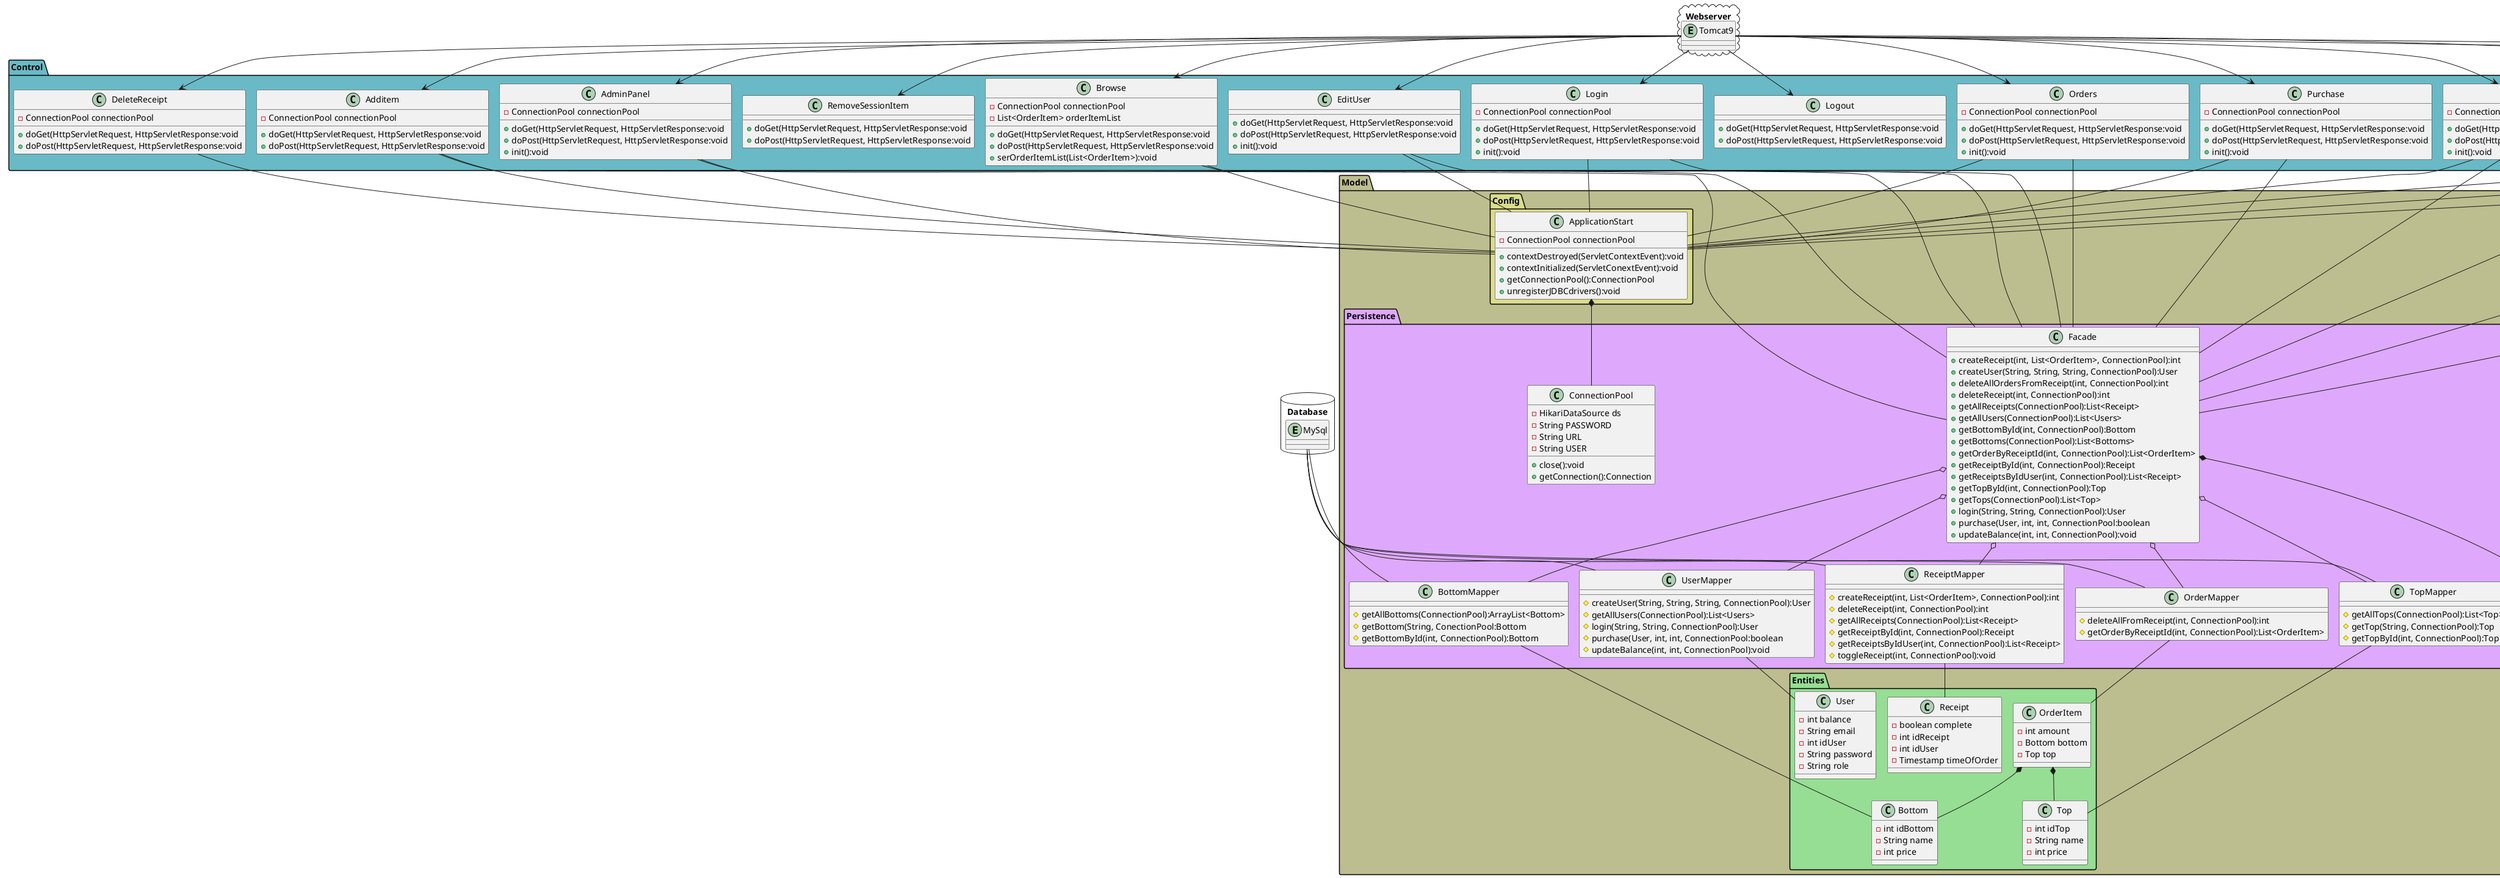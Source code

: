@startuml
'https://plantumautonumber
!pragma layout smetana

package "Control" #69bac6
{
     class Additem
     {
        +doGet(HttpServletRequest, HttpServletResponse:void
        +doPost(HttpServletRequest, HttpServletResponse:void
        - ConnectionPool connectionPool
     }
      class AdminPanel
      {
        +doGet(HttpServletRequest, HttpServletResponse:void
        +doPost(HttpServletRequest, HttpServletResponse:void
        +init():void
        - ConnectionPool connectionPool
      }
      class Browse
      {
        +doGet(HttpServletRequest, HttpServletResponse:void
        +doPost(HttpServletRequest, HttpServletResponse:void
        +serOrderItemList(List<OrderItem>):void
         - ConnectionPool connectionPool
         - List<OrderItem> orderItemList
      }
      class DeleteReceipt
      {
        +doGet(HttpServletRequest, HttpServletResponse:void
        +doPost(HttpServletRequest, HttpServletResponse:void
        - ConnectionPool connectionPool
      }

      class EditUser
      {
        +doGet(HttpServletRequest, HttpServletResponse:void
        +doPost(HttpServletRequest, HttpServletResponse:void
        +init():void

      }
      class Login
      {
        +doGet(HttpServletRequest, HttpServletResponse:void
        +doPost(HttpServletRequest, HttpServletResponse:void
        +init():void
        - ConnectionPool connectionPool
      }
      class Logout
      {
        +doGet(HttpServletRequest, HttpServletResponse:void
        +doPost(HttpServletRequest, HttpServletResponse:void
      }
      class Orders
      {
        +doGet(HttpServletRequest, HttpServletResponse:void
        +doPost(HttpServletRequest, HttpServletResponse:void
        +init():void
        - ConnectionPool connectionPool
      }
      class Purchase
      {
        +doGet(HttpServletRequest, HttpServletResponse:void
        +doPost(HttpServletRequest, HttpServletResponse:void
        +init():void
        - ConnectionPool connectionPool
      }
      class Receipts
      {
        +doGet(HttpServletRequest, HttpServletResponse:void
        +doPost(HttpServletRequest, HttpServletResponse:void
        +init():void
        - ConnectionPool connectionPool
      }
      class RemoveSessionItem
      {
        +doGet(HttpServletRequest, HttpServletResponse:void
        +doPost(HttpServletRequest, HttpServletResponse:void
      }
      class Savereceipt
      {
        +doGet(HttpServletRequest, HttpServletResponse:void
        +doPost(HttpServletRequest, HttpServletResponse:void
        - ConnectionPool connectionPool
      }
      class SignUp
      {
        +doGet(HttpServletRequest, HttpServletResponse:void
        +doPost(HttpServletRequest, HttpServletResponse:void
        + init():void
        - ConnectionPool connectionPool
      }
      class Userpage
      {
        +doGet(HttpServletRequest, HttpServletResponse:void
        +doPost(HttpServletRequest, HttpServletResponse:void
        - ConnectionPool connectionPool
      }
}
package "Model" #bdbe8f
{
    package "Entities" #96de93
    {
       class Bottom
       {
         - int idBottom
         - String name
         - int price
       }
       class OrderItem
       {
         - int amount
         - Bottom bottom
         - Top top
       }
       class Receipt
       {
         - boolean complete
         - int idReceipt
         - int idUser
         - Timestamp timeOfOrder
       }
       class Top
       {
         - int idTop
         - String name
         - int price
       }
       class User
       {
         - int balance
         - String email
         - int idUser
         - String password
         - String role
       }
    }

    package "Config" #dadc8d
    {
        class ApplicationStart
        {
            + contextDestroyed(ServletContextEvent):void
            + contextInitialized(ServletConextEvent):void
            + getConnectionPool():ConnectionPool
            + unregisterJDBCdrivers():void
            - ConnectionPool connectionPool

        }
    }

    package "Exceptions" #683636
    {
        Exception DatabaseException
    }

     package "Persistence" #dea9fc
    {
        class BottomMapper
        {
            # getAllBottoms(ConnectionPool):ArrayList<Bottom>
            # getBottom(String, ConectionPool:Bottom
            # getBottomById(int, ConnectionPool):Bottom
        }
        class ConnectionPool
        {
            + close():void
            + getConnection():Connection
            - HikariDataSource ds
            - String PASSWORD
            - String URL
            - String USER
        }
        class Facade
        {
            + createReceipt(int, List<OrderItem>, ConnectionPool):int
            + createUser(String, String, String, ConnectionPool):User
            + deleteAllOrdersFromReceipt(int, ConnectionPool):int
            + deleteReceipt(int, ConnectionPool):int
            + getAllReceipts(ConnectionPool):List<Receipt>
            + getAllUsers(ConnectionPool):List<Users>
            + getBottomById(int, ConnectionPool):Bottom
            + getBottoms(ConnectionPool):List<Bottoms>
            + getOrderByReceiptId(int, ConnectionPool):List<OrderItem>
            + getReceiptById(int, ConnectionPool):Receipt
            + getReceiptsByIdUser(int, ConnectionPool):List<Receipt>
            + getTopById(int, ConnectionPool):Top
            + getTops(ConnectionPool):List<Top>
            + login(String, String, ConnectionPool):User
            + purchase(User, int, int, ConnectionPool:boolean
            + updateBalance(int, int, ConnectionPool):void
        }
        class OrderMapper
        {
            # deleteAllFromReceipt(int, ConnectionPool):int
            # getOrderByReceiptId(int, ConnectionPool):List<OrderItem>
        }
        class ReceiptMapper
        {
            # createReceipt(int, List<OrderItem>, ConnectionPool):int
            # deleteReceipt(int, ConnectionPool):int
            # getAllReceipts(ConnectionPool):List<Receipt>
            # getReceiptById(int, ConnectionPool):Receipt
            # getReceiptsByIdUser(int, ConnectionPool):List<Receipt>
            # toggleReceipt(int, ConnectionPool):void
        }
        class TopMapper
        {
            # getAllTops(ConnectionPool):List<Top>
            # getTop(String, ConnectionPool):Top
            # getTopById(int, ConnectionPool):Top
        }
        class UserMapper
        {
            # createUser(String, String, String, ConnectionPool):User
            # getAllUsers(ConnectionPool):List<Users>
            # login(String, String, ConnectionPool):User
            # purchase(User, int, int, ConnectionPool:boolean
            # updateBalance(int, int, ConnectionPool):void
        }
    }
}

package Database <<Database>>
{
   entity MySql
}

package Webserver <<Cloud>>
{
  entity Tomcat9
}

   ApplicationStart *-- ConnectionPool
   EditUser -- ApplicationStart
   Login -- ApplicationStart
   Additem -- ApplicationStart
   AdminPanel -- ApplicationStart
   Browse -- ApplicationStart
   Orders -- ApplicationStart
   DeleteReceipt -- ApplicationStart
   Purchase -- ApplicationStart
   Receipts -- ApplicationStart
   Savereceipt -- ApplicationStart
   SignUp -- ApplicationStart
   Userpage -- ApplicationStart

   Facade o-- BottomMapper
   Facade o-- OrderMapper
   Facade o-- ReceiptMapper
   Facade o-- TopMapper
   Facade o-- UserMapper

   Facade -up- Additem
   Facade -up- AdminPanel
   Facade -up- Browse
   Facade -up- EditUser
   Facade -up- Login
   Facade -up- Orders
   Facade -up- Purchase
   Facade -up- Receipts
   Facade -up- Savereceipt
   Facade -up- SignUp
   Facade -up- Userpage

   Facade *-- DatabaseException

   OrderItem *-- Top
   OrderItem *-- Bottom

   BottomMapper -- Bottom
   TopMapper -- Top
   OrderMapper -- OrderItem
   UserMapper -- User
   ReceiptMapper -- Receipt

   MySql -- BottomMapper
   MySql -- OrderMapper
   MySql -- ReceiptMapper
   MySql -- TopMapper
   MySql -- UserMapper

   Tomcat9 --> Additem
   Tomcat9 --> AdminPanel
   Tomcat9 --> Browse
   Tomcat9 --> DeleteReceipt
   Tomcat9 --> EditUser
   Tomcat9 --> Login
   Tomcat9 --> Logout
   Tomcat9 --> Orders
   Tomcat9 --> Purchase
   Tomcat9 --> Receipts
   Tomcat9 --> RemoveSessionItem
   Tomcat9 --> Savereceipt
   Tomcat9 --> SignUp
   Tomcat9 --> Userpage


@enduml